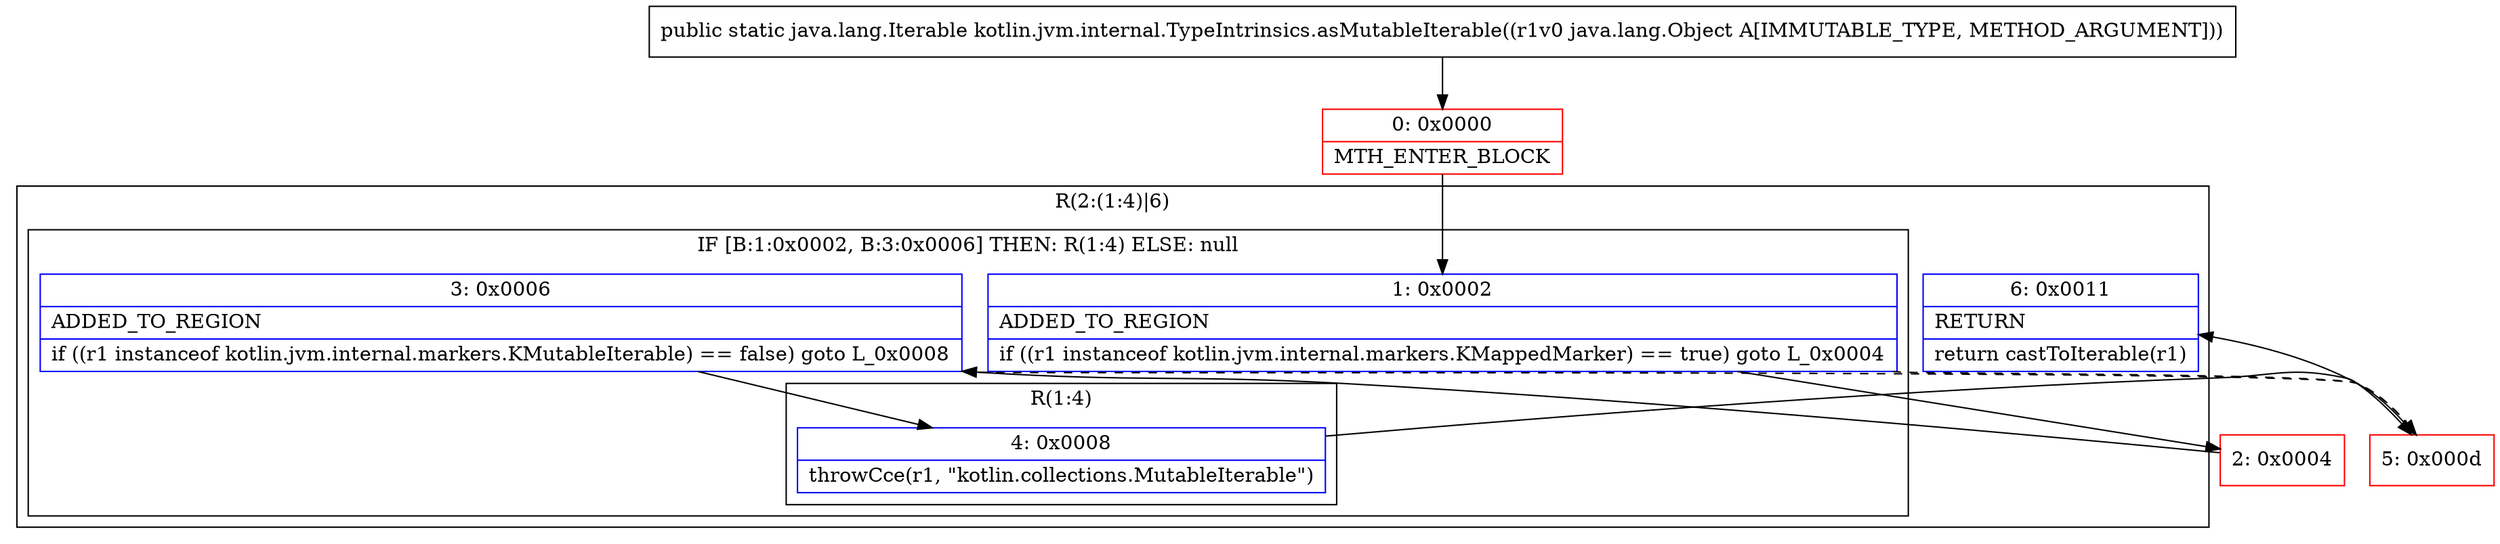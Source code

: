 digraph "CFG forkotlin.jvm.internal.TypeIntrinsics.asMutableIterable(Ljava\/lang\/Object;)Ljava\/lang\/Iterable;" {
subgraph cluster_Region_422100690 {
label = "R(2:(1:4)|6)";
node [shape=record,color=blue];
subgraph cluster_IfRegion_1354001458 {
label = "IF [B:1:0x0002, B:3:0x0006] THEN: R(1:4) ELSE: null";
node [shape=record,color=blue];
Node_1 [shape=record,label="{1\:\ 0x0002|ADDED_TO_REGION\l|if ((r1 instanceof kotlin.jvm.internal.markers.KMappedMarker) == true) goto L_0x0004\l}"];
Node_3 [shape=record,label="{3\:\ 0x0006|ADDED_TO_REGION\l|if ((r1 instanceof kotlin.jvm.internal.markers.KMutableIterable) == false) goto L_0x0008\l}"];
subgraph cluster_Region_627981454 {
label = "R(1:4)";
node [shape=record,color=blue];
Node_4 [shape=record,label="{4\:\ 0x0008|throwCce(r1, \"kotlin.collections.MutableIterable\")\l}"];
}
}
Node_6 [shape=record,label="{6\:\ 0x0011|RETURN\l|return castToIterable(r1)\l}"];
}
Node_0 [shape=record,color=red,label="{0\:\ 0x0000|MTH_ENTER_BLOCK\l}"];
Node_2 [shape=record,color=red,label="{2\:\ 0x0004}"];
Node_5 [shape=record,color=red,label="{5\:\ 0x000d}"];
MethodNode[shape=record,label="{public static java.lang.Iterable kotlin.jvm.internal.TypeIntrinsics.asMutableIterable((r1v0 java.lang.Object A[IMMUTABLE_TYPE, METHOD_ARGUMENT])) }"];
MethodNode -> Node_0;
Node_1 -> Node_2;
Node_1 -> Node_5[style=dashed];
Node_3 -> Node_4;
Node_3 -> Node_5[style=dashed];
Node_4 -> Node_5;
Node_0 -> Node_1;
Node_2 -> Node_3;
Node_5 -> Node_6;
}

